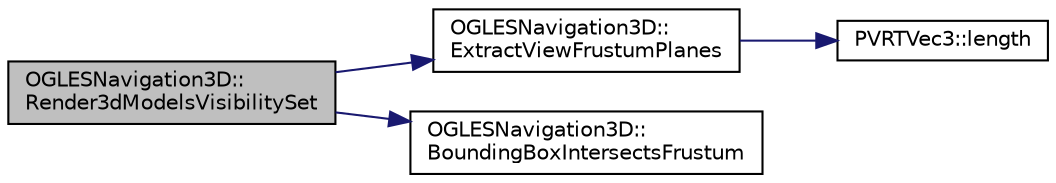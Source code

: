 digraph "OGLESNavigation3D::Render3dModelsVisibilitySet"
{
  edge [fontname="Helvetica",fontsize="10",labelfontname="Helvetica",labelfontsize="10"];
  node [fontname="Helvetica",fontsize="10",shape=record];
  rankdir="LR";
  Node1 [label="OGLESNavigation3D::\lRender3dModelsVisibilitySet",height=0.2,width=0.4,color="black", fillcolor="grey75", style="filled", fontcolor="black"];
  Node1 -> Node2 [color="midnightblue",fontsize="10",style="solid",fontname="Helvetica"];
  Node2 [label="OGLESNavigation3D::\lExtractViewFrustumPlanes",height=0.2,width=0.4,color="black", fillcolor="white", style="filled",URL="$class_o_g_l_e_s_navigation3_d.html#a923584d9685806b498aab0e6f99863af"];
  Node2 -> Node3 [color="midnightblue",fontsize="10",style="solid",fontname="Helvetica"];
  Node3 [label="PVRTVec3::length",height=0.2,width=0.4,color="black", fillcolor="white", style="filled",URL="$struct_p_v_r_t_vec3.html#aa2c1f573d504ea9ebe52d112cfd91222",tooltip="calculates the magnitude of the vector "];
  Node1 -> Node4 [color="midnightblue",fontsize="10",style="solid",fontname="Helvetica"];
  Node4 [label="OGLESNavigation3D::\lBoundingBoxIntersectsFrustum",height=0.2,width=0.4,color="black", fillcolor="white", style="filled",URL="$class_o_g_l_e_s_navigation3_d.html#ac547c871368110414b5c9234d6ec2937"];
}
